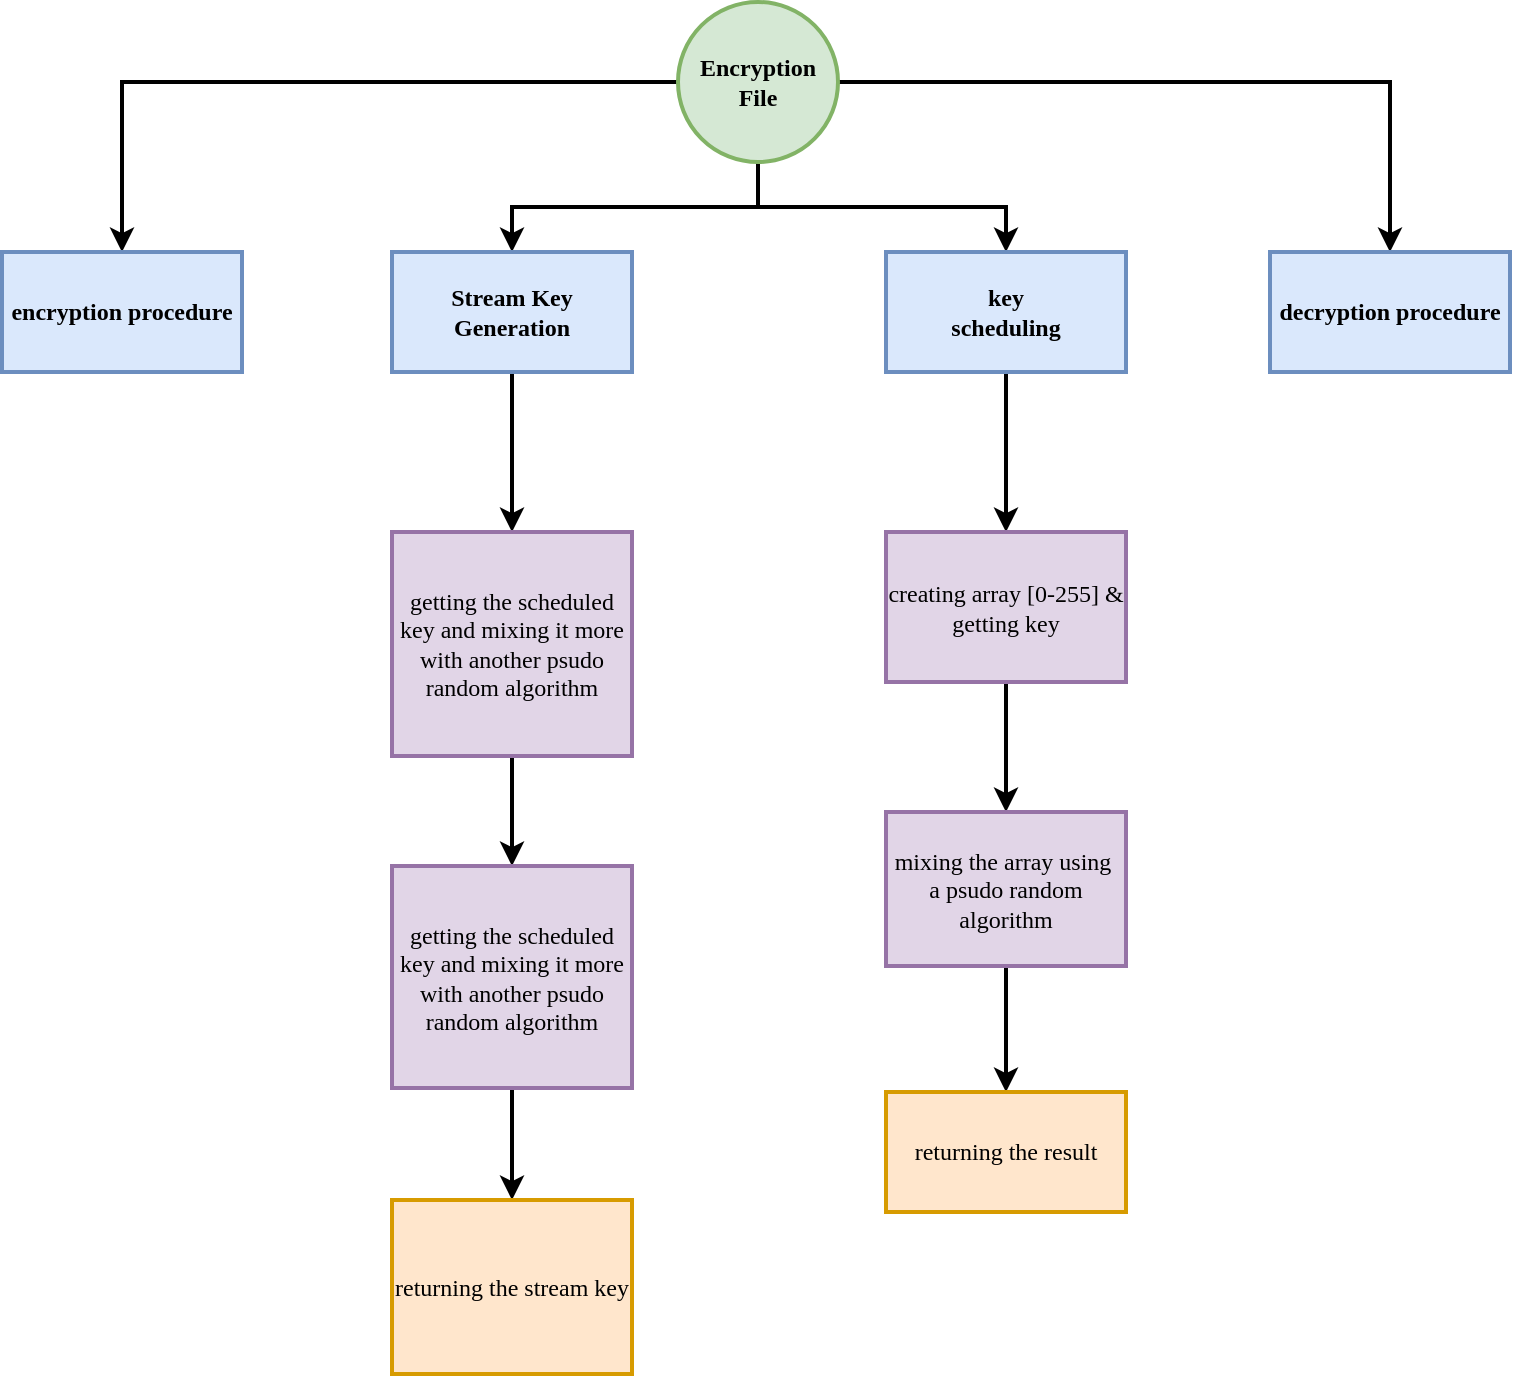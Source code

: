 <mxfile version="12.2.4" pages="1"><diagram name="Page-1" id="unlZJrGbUWbbg6_j8Wab"><mxGraphModel dx="772" dy="720" grid="0" gridSize="10" guides="1" tooltips="1" connect="1" arrows="1" fold="1" page="1" pageScale="1" pageWidth="850" pageHeight="1100" math="0" shadow="0"><root><mxCell id="0"/><mxCell id="1" parent="0"/><mxCell id="L4lhMbMCPzOwz9xfGvxl-4" value="" style="edgeStyle=orthogonalEdgeStyle;rounded=0;orthogonalLoop=1;jettySize=auto;exitX=1;exitY=0.5;exitDx=0;exitDy=0;strokeWidth=2;fontFamily=Lucida Console;html=1;labelBackgroundColor=none;fontStyle=0" parent="1" source="L4lhMbMCPzOwz9xfGvxl-1" target="L4lhMbMCPzOwz9xfGvxl-2" edge="1"><mxGeometry relative="1" as="geometry"/></mxCell><mxCell id="L4lhMbMCPzOwz9xfGvxl-6" style="edgeStyle=orthogonalEdgeStyle;rounded=0;orthogonalLoop=1;jettySize=auto;exitX=0;exitY=0.5;exitDx=0;exitDy=0;entryX=0.5;entryY=0;entryDx=0;entryDy=0;strokeWidth=2;fontFamily=Lucida Console;html=1;labelBackgroundColor=none;fontStyle=0" parent="1" source="L4lhMbMCPzOwz9xfGvxl-1" target="L4lhMbMCPzOwz9xfGvxl-5" edge="1"><mxGeometry relative="1" as="geometry"/></mxCell><mxCell id="L4lhMbMCPzOwz9xfGvxl-8" style="edgeStyle=orthogonalEdgeStyle;rounded=0;orthogonalLoop=1;jettySize=auto;exitX=0.5;exitY=1;exitDx=0;exitDy=0;strokeWidth=2;fontFamily=Lucida Console;html=1;labelBackgroundColor=none;fontStyle=0" parent="1" source="L4lhMbMCPzOwz9xfGvxl-1" target="L4lhMbMCPzOwz9xfGvxl-7" edge="1"><mxGeometry relative="1" as="geometry"/></mxCell><mxCell id="L4lhMbMCPzOwz9xfGvxl-10" style="edgeStyle=orthogonalEdgeStyle;rounded=0;orthogonalLoop=1;jettySize=auto;exitX=0.5;exitY=1;exitDx=0;exitDy=0;strokeWidth=2;fontFamily=Lucida Console;html=1;labelBackgroundColor=none;fontStyle=0" parent="1" source="L4lhMbMCPzOwz9xfGvxl-1" target="L4lhMbMCPzOwz9xfGvxl-9" edge="1"><mxGeometry relative="1" as="geometry"/></mxCell><mxCell id="L4lhMbMCPzOwz9xfGvxl-1" value="Encryption&lt;br&gt;File" style="ellipse;whiteSpace=wrap;aspect=fixed;fillColor=#d5e8d4;strokeColor=#82b366;strokeWidth=2;fontFamily=Lucida Console;html=1;labelBackgroundColor=none;fontStyle=1" parent="1" vertex="1"><mxGeometry x="386" y="13" width="80" height="80" as="geometry"/></mxCell><mxCell id="L4lhMbMCPzOwz9xfGvxl-2" value="decryption procedure" style="whiteSpace=wrap;fillColor=#dae8fc;strokeColor=#6c8ebf;strokeWidth=2;fontFamily=Lucida Console;html=1;labelBackgroundColor=none;fontStyle=1" parent="1" vertex="1"><mxGeometry x="682" y="138" width="120" height="60" as="geometry"/></mxCell><mxCell id="L4lhMbMCPzOwz9xfGvxl-5" value="encryption procedure" style="whiteSpace=wrap;fillColor=#dae8fc;strokeColor=#6c8ebf;strokeWidth=2;fontFamily=Lucida Console;html=1;labelBackgroundColor=none;fontStyle=1" parent="1" vertex="1"><mxGeometry x="48" y="138" width="120" height="60" as="geometry"/></mxCell><mxCell id="9" value="" style="edgeStyle=orthogonalEdgeStyle;rounded=0;orthogonalLoop=1;jettySize=auto;strokeWidth=2;fontFamily=Lucida Console;html=1;labelBackgroundColor=none;fontStyle=0" parent="1" source="L4lhMbMCPzOwz9xfGvxl-7" target="8" edge="1"><mxGeometry relative="1" as="geometry"/></mxCell><mxCell id="L4lhMbMCPzOwz9xfGvxl-7" value="Stream Key Generation" style="whiteSpace=wrap;fillColor=#dae8fc;strokeColor=#6c8ebf;strokeWidth=2;fontFamily=Lucida Console;html=1;labelBackgroundColor=none;fontStyle=1" parent="1" vertex="1"><mxGeometry x="243" y="138" width="120" height="60" as="geometry"/></mxCell><mxCell id="11" value="" style="edgeStyle=orthogonalEdgeStyle;rounded=0;orthogonalLoop=1;jettySize=auto;strokeWidth=2;fontFamily=Lucida Console;html=1;labelBackgroundColor=none;fontStyle=0" parent="1" source="8" target="10" edge="1"><mxGeometry relative="1" as="geometry"/></mxCell><mxCell id="8" value="getting the scheduled key and mixing it more with another psudo random algorithm" style="whiteSpace=wrap;fillColor=#e1d5e7;strokeColor=#9673a6;strokeWidth=2;fontFamily=Lucida Console;html=1;labelBackgroundColor=none;fontStyle=0" parent="1" vertex="1"><mxGeometry x="243" y="278" width="120" height="112" as="geometry"/></mxCell><mxCell id="13" value="" style="edgeStyle=orthogonalEdgeStyle;rounded=0;orthogonalLoop=1;jettySize=auto;strokeWidth=2;fontFamily=Lucida Console;html=1;labelBackgroundColor=none;fontStyle=0" parent="1" source="10" target="12" edge="1"><mxGeometry relative="1" as="geometry"/></mxCell><mxCell id="10" value="getting the scheduled key and mixing it more with another psudo random algorithm" style="whiteSpace=wrap;fillColor=#e1d5e7;strokeColor=#9673a6;strokeWidth=2;fontFamily=Lucida Console;html=1;labelBackgroundColor=none;fontStyle=0" parent="1" vertex="1"><mxGeometry x="243" y="445" width="120" height="111" as="geometry"/></mxCell><mxCell id="12" value="returning the stream key" style="whiteSpace=wrap;fillColor=#ffe6cc;strokeColor=#d79b00;strokeWidth=2;fontFamily=Lucida Console;html=1;labelBackgroundColor=none;fontStyle=0" parent="1" vertex="1"><mxGeometry x="243" y="612" width="120" height="87" as="geometry"/></mxCell><mxCell id="3" value="" style="edgeStyle=orthogonalEdgeStyle;rounded=0;orthogonalLoop=1;jettySize=auto;strokeWidth=2;fontFamily=Lucida Console;html=1;labelBackgroundColor=none;fontStyle=0" parent="1" source="L4lhMbMCPzOwz9xfGvxl-9" target="2" edge="1"><mxGeometry relative="1" as="geometry"/></mxCell><mxCell id="L4lhMbMCPzOwz9xfGvxl-9" value="key&lt;br&gt;scheduling" style="rounded=0;whiteSpace=wrap;fillColor=#dae8fc;strokeColor=#6c8ebf;strokeWidth=2;fontFamily=Lucida Console;html=1;labelBackgroundColor=none;fontStyle=1" parent="1" vertex="1"><mxGeometry x="490" y="138" width="120" height="60" as="geometry"/></mxCell><mxCell id="5" value="" style="edgeStyle=orthogonalEdgeStyle;rounded=0;orthogonalLoop=1;jettySize=auto;strokeWidth=2;fontFamily=Lucida Console;html=1;labelBackgroundColor=none;fontStyle=0" parent="1" source="2" target="4" edge="1"><mxGeometry relative="1" as="geometry"/></mxCell><mxCell id="2" value="creating array [0-255] &amp;amp; getting key" style="rounded=0;whiteSpace=wrap;fillColor=#e1d5e7;strokeColor=#9673a6;strokeWidth=2;fontFamily=Lucida Console;html=1;labelBackgroundColor=none;fontStyle=0" parent="1" vertex="1"><mxGeometry x="490" y="278" width="120" height="75" as="geometry"/></mxCell><mxCell id="7" value="" style="edgeStyle=orthogonalEdgeStyle;rounded=0;orthogonalLoop=1;jettySize=auto;strokeWidth=2;fontFamily=Lucida Console;html=1;labelBackgroundColor=none;fontStyle=0" parent="1" source="4" target="6" edge="1"><mxGeometry relative="1" as="geometry"/></mxCell><mxCell id="4" value="mixing the array using&amp;nbsp; a psudo random algorithm" style="rounded=0;whiteSpace=wrap;fillColor=#e1d5e7;strokeColor=#9673a6;strokeWidth=2;fontFamily=Lucida Console;html=1;labelBackgroundColor=none;fontStyle=0" parent="1" vertex="1"><mxGeometry x="490" y="418" width="120" height="77" as="geometry"/></mxCell><mxCell id="6" value="returning the result" style="rounded=0;whiteSpace=wrap;fillColor=#ffe6cc;strokeColor=#d79b00;strokeWidth=2;fontFamily=Lucida Console;html=1;labelBackgroundColor=none;fontStyle=0" parent="1" vertex="1"><mxGeometry x="490" y="558" width="120" height="60" as="geometry"/></mxCell></root></mxGraphModel></diagram></mxfile>